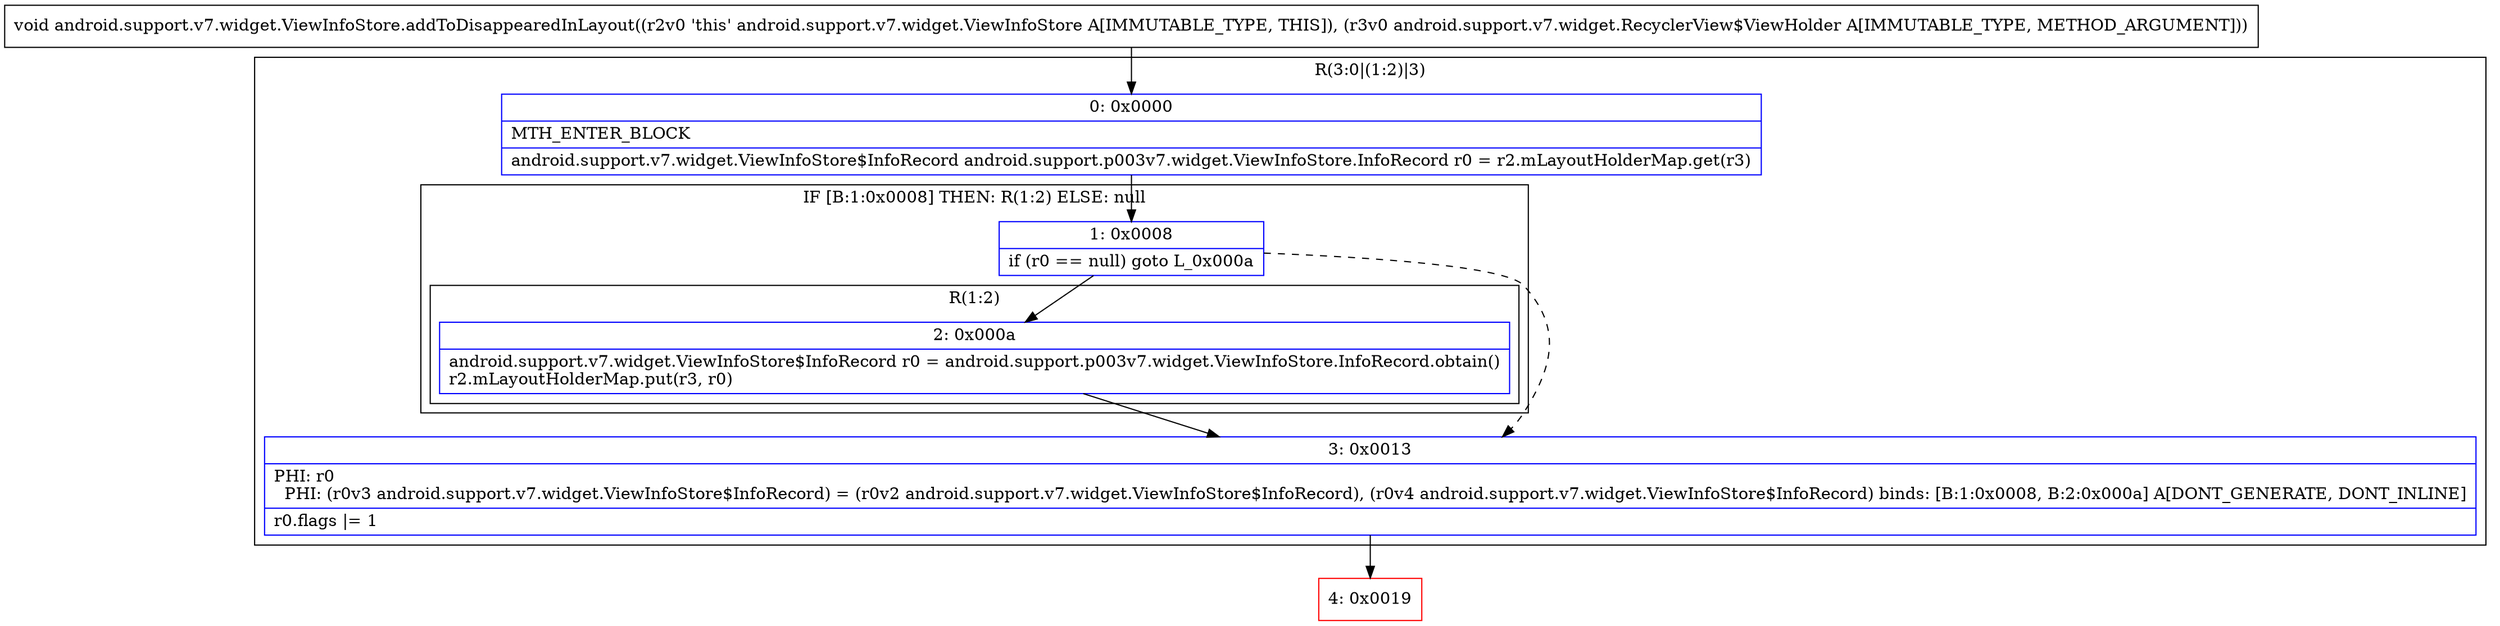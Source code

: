 digraph "CFG forandroid.support.v7.widget.ViewInfoStore.addToDisappearedInLayout(Landroid\/support\/v7\/widget\/RecyclerView$ViewHolder;)V" {
subgraph cluster_Region_66220783 {
label = "R(3:0|(1:2)|3)";
node [shape=record,color=blue];
Node_0 [shape=record,label="{0\:\ 0x0000|MTH_ENTER_BLOCK\l|android.support.v7.widget.ViewInfoStore$InfoRecord android.support.p003v7.widget.ViewInfoStore.InfoRecord r0 = r2.mLayoutHolderMap.get(r3)\l}"];
subgraph cluster_IfRegion_1141577839 {
label = "IF [B:1:0x0008] THEN: R(1:2) ELSE: null";
node [shape=record,color=blue];
Node_1 [shape=record,label="{1\:\ 0x0008|if (r0 == null) goto L_0x000a\l}"];
subgraph cluster_Region_924091575 {
label = "R(1:2)";
node [shape=record,color=blue];
Node_2 [shape=record,label="{2\:\ 0x000a|android.support.v7.widget.ViewInfoStore$InfoRecord r0 = android.support.p003v7.widget.ViewInfoStore.InfoRecord.obtain()\lr2.mLayoutHolderMap.put(r3, r0)\l}"];
}
}
Node_3 [shape=record,label="{3\:\ 0x0013|PHI: r0 \l  PHI: (r0v3 android.support.v7.widget.ViewInfoStore$InfoRecord) = (r0v2 android.support.v7.widget.ViewInfoStore$InfoRecord), (r0v4 android.support.v7.widget.ViewInfoStore$InfoRecord) binds: [B:1:0x0008, B:2:0x000a] A[DONT_GENERATE, DONT_INLINE]\l|r0.flags \|= 1\l}"];
}
Node_4 [shape=record,color=red,label="{4\:\ 0x0019}"];
MethodNode[shape=record,label="{void android.support.v7.widget.ViewInfoStore.addToDisappearedInLayout((r2v0 'this' android.support.v7.widget.ViewInfoStore A[IMMUTABLE_TYPE, THIS]), (r3v0 android.support.v7.widget.RecyclerView$ViewHolder A[IMMUTABLE_TYPE, METHOD_ARGUMENT])) }"];
MethodNode -> Node_0;
Node_0 -> Node_1;
Node_1 -> Node_2;
Node_1 -> Node_3[style=dashed];
Node_2 -> Node_3;
Node_3 -> Node_4;
}

